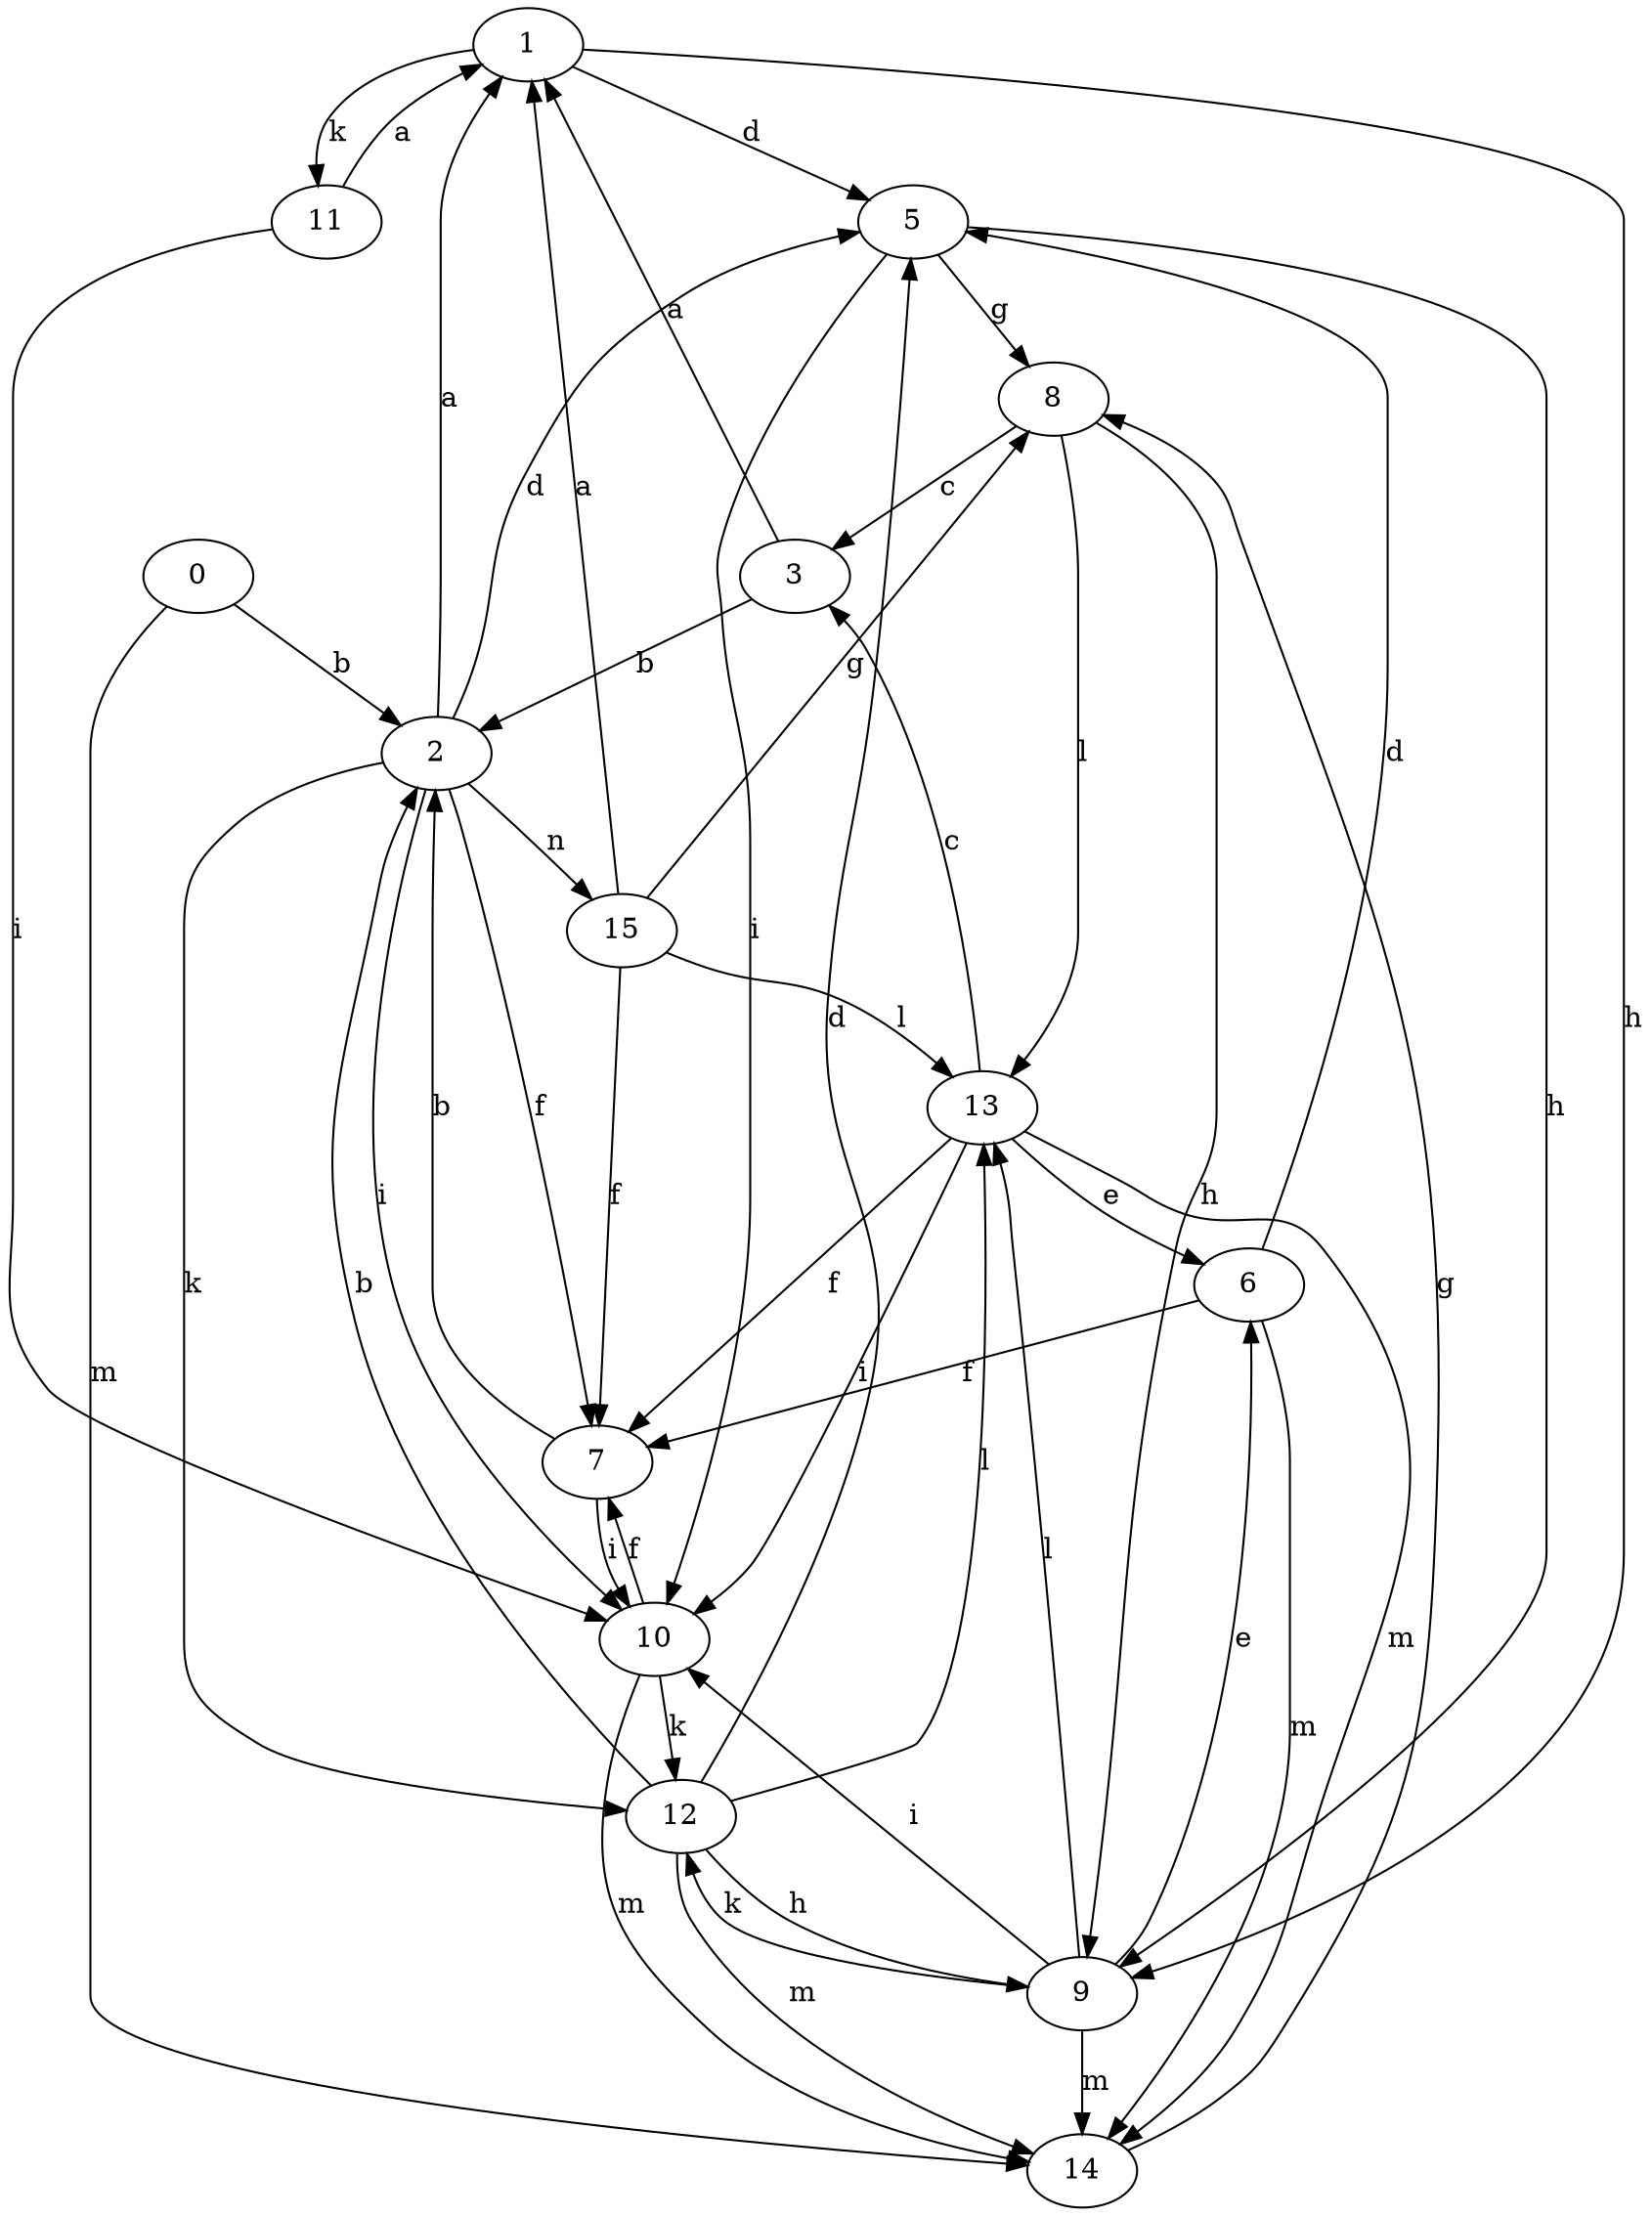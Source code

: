 strict digraph  {
1;
2;
3;
5;
6;
7;
8;
9;
10;
11;
0;
12;
13;
14;
15;
1 -> 5  [label=d];
1 -> 9  [label=h];
1 -> 11  [label=k];
2 -> 1  [label=a];
2 -> 5  [label=d];
2 -> 7  [label=f];
2 -> 10  [label=i];
2 -> 12  [label=k];
2 -> 15  [label=n];
3 -> 1  [label=a];
3 -> 2  [label=b];
5 -> 8  [label=g];
5 -> 9  [label=h];
5 -> 10  [label=i];
6 -> 5  [label=d];
6 -> 7  [label=f];
6 -> 14  [label=m];
7 -> 2  [label=b];
7 -> 10  [label=i];
8 -> 3  [label=c];
8 -> 9  [label=h];
8 -> 13  [label=l];
9 -> 6  [label=e];
9 -> 10  [label=i];
9 -> 12  [label=k];
9 -> 13  [label=l];
9 -> 14  [label=m];
10 -> 7  [label=f];
10 -> 12  [label=k];
10 -> 14  [label=m];
11 -> 1  [label=a];
11 -> 10  [label=i];
0 -> 2  [label=b];
0 -> 14  [label=m];
12 -> 2  [label=b];
12 -> 5  [label=d];
12 -> 9  [label=h];
12 -> 13  [label=l];
12 -> 14  [label=m];
13 -> 3  [label=c];
13 -> 6  [label=e];
13 -> 7  [label=f];
13 -> 10  [label=i];
13 -> 14  [label=m];
14 -> 8  [label=g];
15 -> 1  [label=a];
15 -> 7  [label=f];
15 -> 8  [label=g];
15 -> 13  [label=l];
}
